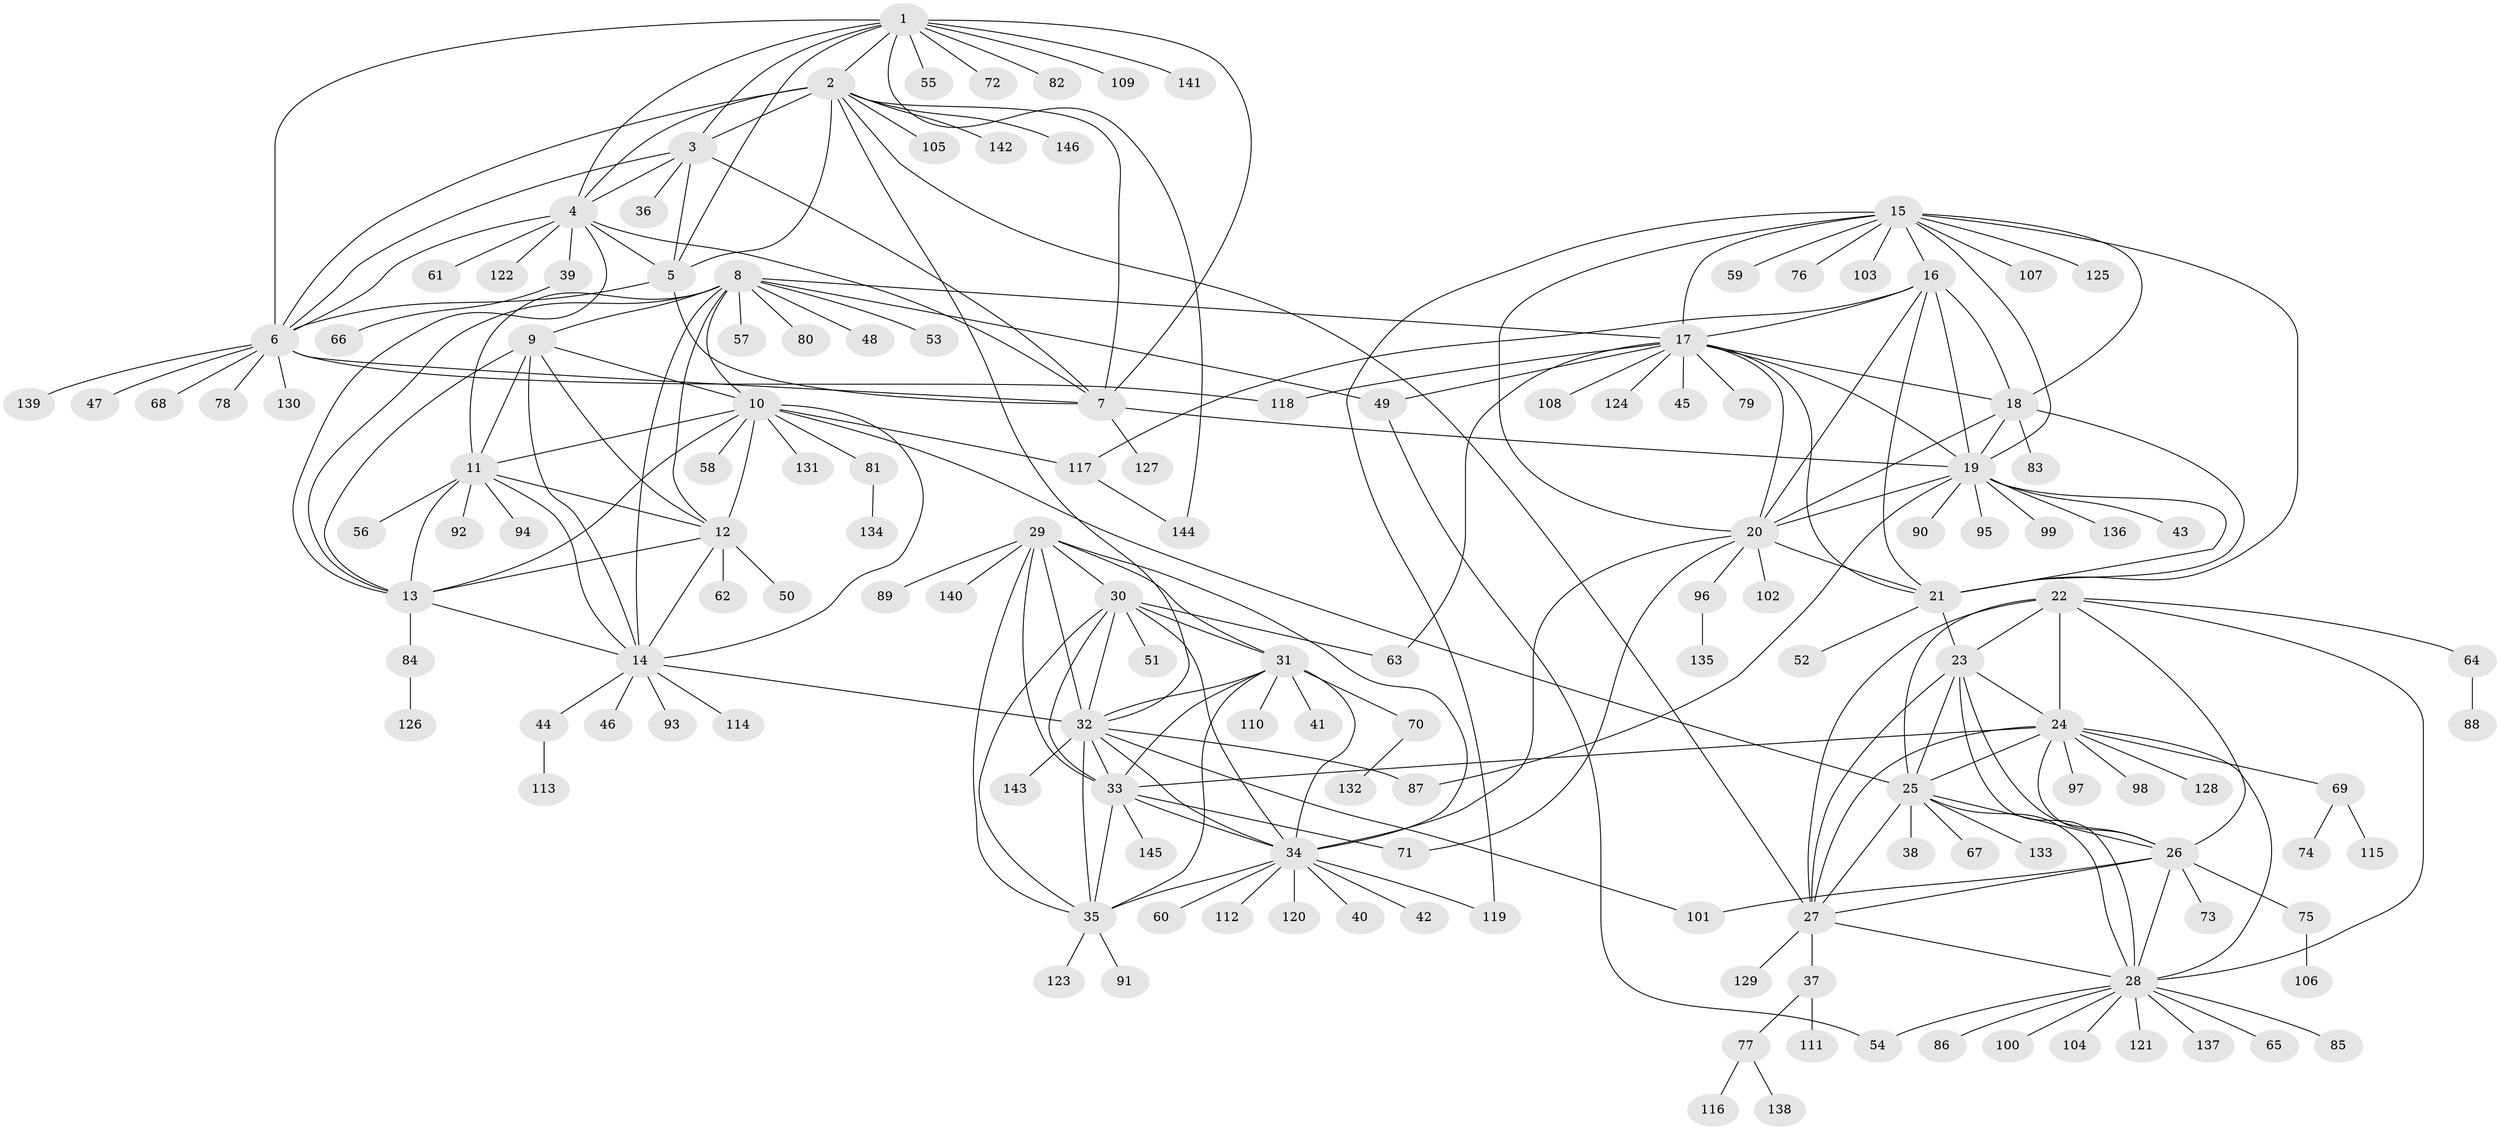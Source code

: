 // coarse degree distribution, {8: 0.13333333333333333, 7: 0.15, 3: 0.03333333333333333, 4: 0.03333333333333333, 6: 0.08333333333333333, 5: 0.03333333333333333, 10: 0.016666666666666666, 9: 0.016666666666666666, 2: 0.13333333333333333, 1: 0.36666666666666664}
// Generated by graph-tools (version 1.1) at 2025/52/03/04/25 22:52:12]
// undirected, 146 vertices, 236 edges
graph export_dot {
  node [color=gray90,style=filled];
  1;
  2;
  3;
  4;
  5;
  6;
  7;
  8;
  9;
  10;
  11;
  12;
  13;
  14;
  15;
  16;
  17;
  18;
  19;
  20;
  21;
  22;
  23;
  24;
  25;
  26;
  27;
  28;
  29;
  30;
  31;
  32;
  33;
  34;
  35;
  36;
  37;
  38;
  39;
  40;
  41;
  42;
  43;
  44;
  45;
  46;
  47;
  48;
  49;
  50;
  51;
  52;
  53;
  54;
  55;
  56;
  57;
  58;
  59;
  60;
  61;
  62;
  63;
  64;
  65;
  66;
  67;
  68;
  69;
  70;
  71;
  72;
  73;
  74;
  75;
  76;
  77;
  78;
  79;
  80;
  81;
  82;
  83;
  84;
  85;
  86;
  87;
  88;
  89;
  90;
  91;
  92;
  93;
  94;
  95;
  96;
  97;
  98;
  99;
  100;
  101;
  102;
  103;
  104;
  105;
  106;
  107;
  108;
  109;
  110;
  111;
  112;
  113;
  114;
  115;
  116;
  117;
  118;
  119;
  120;
  121;
  122;
  123;
  124;
  125;
  126;
  127;
  128;
  129;
  130;
  131;
  132;
  133;
  134;
  135;
  136;
  137;
  138;
  139;
  140;
  141;
  142;
  143;
  144;
  145;
  146;
  1 -- 2;
  1 -- 3;
  1 -- 4;
  1 -- 5;
  1 -- 6;
  1 -- 7;
  1 -- 55;
  1 -- 72;
  1 -- 82;
  1 -- 109;
  1 -- 141;
  1 -- 144;
  2 -- 3;
  2 -- 4;
  2 -- 5;
  2 -- 6;
  2 -- 7;
  2 -- 27;
  2 -- 32;
  2 -- 105;
  2 -- 142;
  2 -- 146;
  3 -- 4;
  3 -- 5;
  3 -- 6;
  3 -- 7;
  3 -- 36;
  4 -- 5;
  4 -- 6;
  4 -- 7;
  4 -- 13;
  4 -- 39;
  4 -- 61;
  4 -- 122;
  5 -- 6;
  5 -- 7;
  6 -- 7;
  6 -- 47;
  6 -- 68;
  6 -- 78;
  6 -- 118;
  6 -- 130;
  6 -- 139;
  7 -- 19;
  7 -- 127;
  8 -- 9;
  8 -- 10;
  8 -- 11;
  8 -- 12;
  8 -- 13;
  8 -- 14;
  8 -- 17;
  8 -- 48;
  8 -- 49;
  8 -- 53;
  8 -- 57;
  8 -- 80;
  9 -- 10;
  9 -- 11;
  9 -- 12;
  9 -- 13;
  9 -- 14;
  10 -- 11;
  10 -- 12;
  10 -- 13;
  10 -- 14;
  10 -- 25;
  10 -- 58;
  10 -- 81;
  10 -- 117;
  10 -- 131;
  11 -- 12;
  11 -- 13;
  11 -- 14;
  11 -- 56;
  11 -- 92;
  11 -- 94;
  12 -- 13;
  12 -- 14;
  12 -- 50;
  12 -- 62;
  13 -- 14;
  13 -- 84;
  14 -- 32;
  14 -- 44;
  14 -- 46;
  14 -- 93;
  14 -- 114;
  15 -- 16;
  15 -- 17;
  15 -- 18;
  15 -- 19;
  15 -- 20;
  15 -- 21;
  15 -- 59;
  15 -- 76;
  15 -- 103;
  15 -- 107;
  15 -- 119;
  15 -- 125;
  16 -- 17;
  16 -- 18;
  16 -- 19;
  16 -- 20;
  16 -- 21;
  16 -- 117;
  17 -- 18;
  17 -- 19;
  17 -- 20;
  17 -- 21;
  17 -- 45;
  17 -- 49;
  17 -- 63;
  17 -- 79;
  17 -- 108;
  17 -- 118;
  17 -- 124;
  18 -- 19;
  18 -- 20;
  18 -- 21;
  18 -- 83;
  19 -- 20;
  19 -- 21;
  19 -- 43;
  19 -- 87;
  19 -- 90;
  19 -- 95;
  19 -- 99;
  19 -- 136;
  20 -- 21;
  20 -- 34;
  20 -- 71;
  20 -- 96;
  20 -- 102;
  21 -- 23;
  21 -- 52;
  22 -- 23;
  22 -- 24;
  22 -- 25;
  22 -- 26;
  22 -- 27;
  22 -- 28;
  22 -- 64;
  23 -- 24;
  23 -- 25;
  23 -- 26;
  23 -- 27;
  23 -- 28;
  24 -- 25;
  24 -- 26;
  24 -- 27;
  24 -- 28;
  24 -- 33;
  24 -- 69;
  24 -- 97;
  24 -- 98;
  24 -- 128;
  25 -- 26;
  25 -- 27;
  25 -- 28;
  25 -- 38;
  25 -- 67;
  25 -- 133;
  26 -- 27;
  26 -- 28;
  26 -- 73;
  26 -- 75;
  26 -- 101;
  27 -- 28;
  27 -- 37;
  27 -- 129;
  28 -- 54;
  28 -- 65;
  28 -- 85;
  28 -- 86;
  28 -- 100;
  28 -- 104;
  28 -- 121;
  28 -- 137;
  29 -- 30;
  29 -- 31;
  29 -- 32;
  29 -- 33;
  29 -- 34;
  29 -- 35;
  29 -- 89;
  29 -- 140;
  30 -- 31;
  30 -- 32;
  30 -- 33;
  30 -- 34;
  30 -- 35;
  30 -- 51;
  30 -- 63;
  31 -- 32;
  31 -- 33;
  31 -- 34;
  31 -- 35;
  31 -- 41;
  31 -- 70;
  31 -- 110;
  32 -- 33;
  32 -- 34;
  32 -- 35;
  32 -- 87;
  32 -- 101;
  32 -- 143;
  33 -- 34;
  33 -- 35;
  33 -- 71;
  33 -- 145;
  34 -- 35;
  34 -- 40;
  34 -- 42;
  34 -- 60;
  34 -- 112;
  34 -- 119;
  34 -- 120;
  35 -- 91;
  35 -- 123;
  37 -- 77;
  37 -- 111;
  39 -- 66;
  44 -- 113;
  49 -- 54;
  64 -- 88;
  69 -- 74;
  69 -- 115;
  70 -- 132;
  75 -- 106;
  77 -- 116;
  77 -- 138;
  81 -- 134;
  84 -- 126;
  96 -- 135;
  117 -- 144;
}
